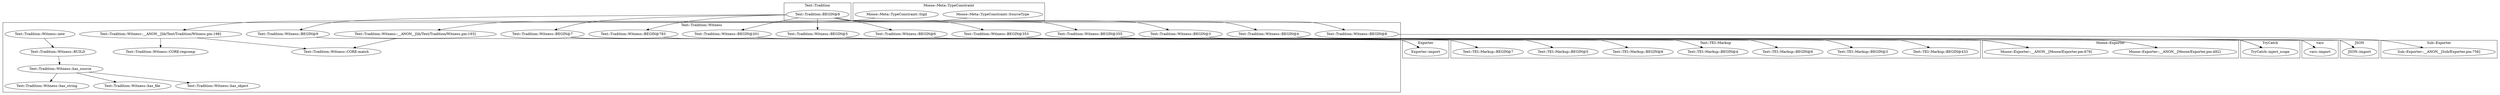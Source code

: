 digraph {
graph [overlap=false]
subgraph cluster_TryCatch {
	label="TryCatch";
	"TryCatch::inject_scope";
}
subgraph cluster_Text_Tradition_Witness {
	label="Text::Tradition::Witness";
	"Text::Tradition::Witness::BEGIN@7";
	"Text::Tradition::Witness::BEGIN@783";
	"Text::Tradition::Witness::BEGIN@9";
	"Text::Tradition::Witness::BEGIN@6";
	"Text::Tradition::Witness::CORE:regcomp";
	"Text::Tradition::Witness::BEGIN@355";
	"Text::Tradition::Witness::BEGIN@3";
	"Text::Tradition::Witness::BUILD";
	"Text::Tradition::Witness::BEGIN@4";
	"Text::Tradition::Witness::__ANON__[lib/Text/Tradition/Witness.pm:193]";
	"Text::Tradition::Witness::CORE:match";
	"Text::Tradition::Witness::BEGIN@353";
	"Text::Tradition::Witness::has_string";
	"Text::Tradition::Witness::has_file";
	"Text::Tradition::Witness::BEGIN@5";
	"Text::Tradition::Witness::new";
	"Text::Tradition::Witness::has_object";
	"Text::Tradition::Witness::has_source";
	"Text::Tradition::Witness::__ANON__[lib/Text/Tradition/Witness.pm:198]";
	"Text::Tradition::Witness::BEGIN@8";
	"Text::Tradition::Witness::BEGIN@201";
}
subgraph cluster_JSON {
	label="JSON";
	"JSON::import";
}
subgraph cluster_Exporter {
	label="Exporter";
	"Exporter::import";
}
subgraph cluster_Text_Tradition {
	label="Text::Tradition";
	"Text::Tradition::BEGIN@8";
}
subgraph cluster_Text_TEI_Markup {
	label="Text::TEI::Markup";
	"Text::TEI::Markup::BEGIN@7";
	"Text::TEI::Markup::BEGIN@433";
	"Text::TEI::Markup::BEGIN@3";
	"Text::TEI::Markup::BEGIN@6";
	"Text::TEI::Markup::BEGIN@4";
	"Text::TEI::Markup::BEGIN@8";
	"Text::TEI::Markup::BEGIN@5";
}
subgraph cluster_Moose_Meta_TypeConstraint {
	label="Moose::Meta::TypeConstraint";
	"Moose::Meta::TypeConstraint::Sigil";
	"Moose::Meta::TypeConstraint::SourceType";
}
subgraph cluster_vars {
	label="vars";
	"vars::import";
}
subgraph cluster_Moose_Exporter {
	label="Moose::Exporter";
	"Moose::Exporter::__ANON__[Moose/Exporter.pm:492]";
	"Moose::Exporter::__ANON__[Moose/Exporter.pm:678]";
}
subgraph cluster_Sub_Exporter {
	label="Sub::Exporter";
	"Sub::Exporter::__ANON__[Sub/Exporter.pm:756]";
}
"Text::Tradition::Witness::has_source" -> "Text::Tradition::Witness::has_object";
"Text::Tradition::BEGIN@8" -> "Text::Tradition::Witness::BEGIN@7";
"Text::Tradition::Witness::BEGIN@7" -> "Text::TEI::Markup::BEGIN@6";
"Text::Tradition::BEGIN@8" -> "Text::Tradition::Witness::BEGIN@201";
"Text::Tradition::Witness::BEGIN@7" -> "Text::TEI::Markup::BEGIN@433";
"Text::Tradition::Witness::has_source" -> "Text::Tradition::Witness::has_string";
"Text::Tradition::BEGIN@8" -> "Text::Tradition::Witness::BEGIN@9";
"Text::Tradition::Witness::BEGIN@7" -> "Text::TEI::Markup::BEGIN@4";
"Text::Tradition::Witness::BEGIN@7" -> "Text::TEI::Markup::BEGIN@7";
"Text::Tradition::Witness::BEGIN@8" -> "Sub::Exporter::__ANON__[Sub/Exporter.pm:756]";
"Text::Tradition::Witness::BEGIN@4" -> "JSON::import";
"Text::Tradition::Witness::__ANON__[lib/Text/Tradition/Witness.pm:193]" -> "Text::Tradition::Witness::CORE:match";
"Text::Tradition::Witness::__ANON__[lib/Text/Tradition/Witness.pm:198]" -> "Text::Tradition::Witness::CORE:match";
"Moose::Meta::TypeConstraint::SourceType" -> "Text::Tradition::Witness::__ANON__[lib/Text/Tradition/Witness.pm:193]";
"Text::Tradition::Witness::BEGIN@7" -> "Text::TEI::Markup::BEGIN@5";
"Text::Tradition::Witness::BEGIN@783" -> "Moose::Exporter::__ANON__[Moose/Exporter.pm:678]";
"Text::Tradition::Witness::BEGIN@201" -> "Moose::Exporter::__ANON__[Moose/Exporter.pm:678]";
"Text::Tradition::Witness::BEGIN@6" -> "Moose::Exporter::__ANON__[Moose/Exporter.pm:492]";
"Text::Tradition::Witness::BEGIN@5" -> "Moose::Exporter::__ANON__[Moose/Exporter.pm:492]";
"Text::Tradition::Witness::BEGIN@355" -> "TryCatch::inject_scope";
"Text::Tradition::Witness::BEGIN@353" -> "TryCatch::inject_scope";
"Text::Tradition::Witness::new" -> "Text::Tradition::Witness::BUILD";
"Text::Tradition::BEGIN@8" -> "Text::Tradition::Witness::BEGIN@4";
"Text::Tradition::Witness::BEGIN@7" -> "Exporter::import";
"Text::Tradition::Witness::BEGIN@9" -> "Exporter::import";
"Text::Tradition::Witness::has_source" -> "Text::Tradition::Witness::has_file";
"Text::Tradition::BEGIN@8" -> "Text::Tradition::Witness::BEGIN@355";
"Text::Tradition::Witness::BEGIN@3" -> "vars::import";
"Text::Tradition::BEGIN@8" -> "Text::Tradition::Witness::BEGIN@6";
"Moose::Meta::TypeConstraint::Sigil" -> "Text::Tradition::Witness::__ANON__[lib/Text/Tradition/Witness.pm:198]";
"Text::Tradition::BEGIN@8" -> "Text::Tradition::Witness::BEGIN@353";
"Text::Tradition::BEGIN@8" -> "Text::Tradition::Witness::BEGIN@783";
"Text::Tradition::Witness::__ANON__[lib/Text/Tradition/Witness.pm:198]" -> "Text::Tradition::Witness::CORE:regcomp";
"Text::Tradition::BEGIN@8" -> "Text::Tradition::Witness::BEGIN@3";
"Text::Tradition::BEGIN@8" -> "Text::Tradition::Witness::BEGIN@8";
"Text::Tradition::Witness::BEGIN@7" -> "Text::TEI::Markup::BEGIN@3";
"Text::Tradition::Witness::BUILD" -> "Text::Tradition::Witness::has_source";
"Text::Tradition::Witness::BEGIN@7" -> "Text::TEI::Markup::BEGIN@8";
"Text::Tradition::BEGIN@8" -> "Text::Tradition::Witness::BEGIN@5";
}

